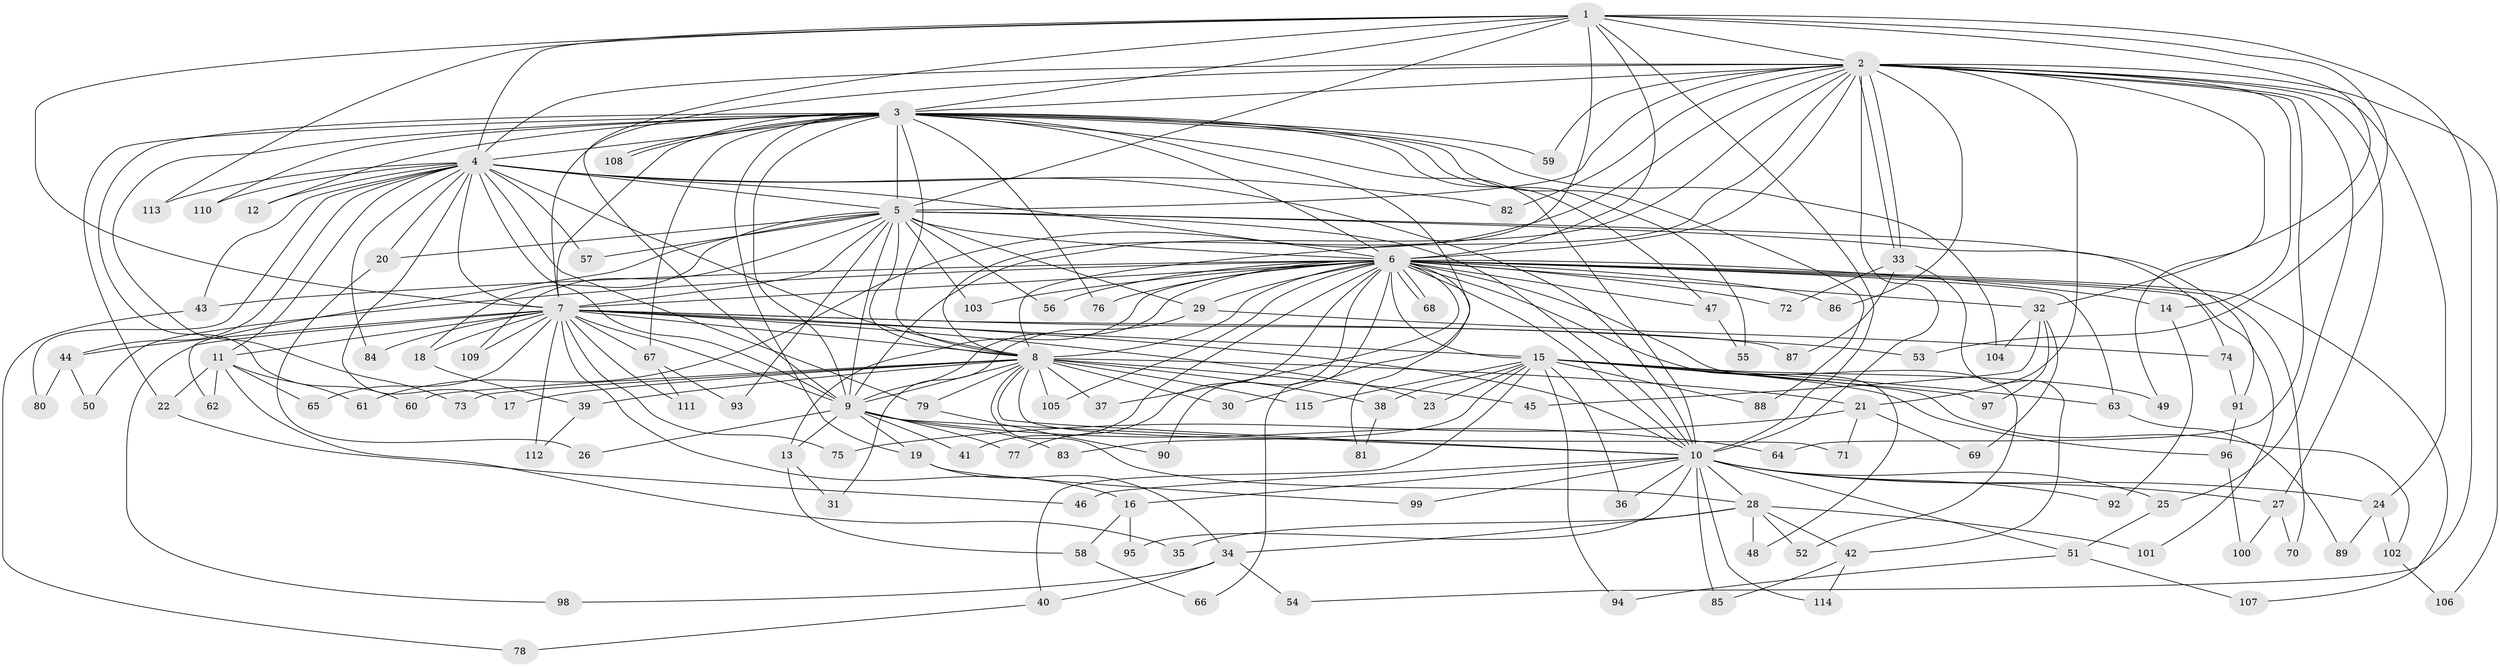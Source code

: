 // Generated by graph-tools (version 1.1) at 2025/46/03/09/25 04:46:13]
// undirected, 115 vertices, 255 edges
graph export_dot {
graph [start="1"]
  node [color=gray90,style=filled];
  1;
  2;
  3;
  4;
  5;
  6;
  7;
  8;
  9;
  10;
  11;
  12;
  13;
  14;
  15;
  16;
  17;
  18;
  19;
  20;
  21;
  22;
  23;
  24;
  25;
  26;
  27;
  28;
  29;
  30;
  31;
  32;
  33;
  34;
  35;
  36;
  37;
  38;
  39;
  40;
  41;
  42;
  43;
  44;
  45;
  46;
  47;
  48;
  49;
  50;
  51;
  52;
  53;
  54;
  55;
  56;
  57;
  58;
  59;
  60;
  61;
  62;
  63;
  64;
  65;
  66;
  67;
  68;
  69;
  70;
  71;
  72;
  73;
  74;
  75;
  76;
  77;
  78;
  79;
  80;
  81;
  82;
  83;
  84;
  85;
  86;
  87;
  88;
  89;
  90;
  91;
  92;
  93;
  94;
  95;
  96;
  97;
  98;
  99;
  100;
  101;
  102;
  103;
  104;
  105;
  106;
  107;
  108;
  109;
  110;
  111;
  112;
  113;
  114;
  115;
  1 -- 2;
  1 -- 3;
  1 -- 4;
  1 -- 5;
  1 -- 6;
  1 -- 7;
  1 -- 8;
  1 -- 9;
  1 -- 10;
  1 -- 32;
  1 -- 53;
  1 -- 54;
  1 -- 113;
  2 -- 3;
  2 -- 4;
  2 -- 5;
  2 -- 6;
  2 -- 7;
  2 -- 8;
  2 -- 9;
  2 -- 10;
  2 -- 14;
  2 -- 21;
  2 -- 24;
  2 -- 25;
  2 -- 27;
  2 -- 33;
  2 -- 33;
  2 -- 49;
  2 -- 59;
  2 -- 61;
  2 -- 64;
  2 -- 82;
  2 -- 86;
  2 -- 106;
  3 -- 4;
  3 -- 5;
  3 -- 6;
  3 -- 7;
  3 -- 8;
  3 -- 9;
  3 -- 10;
  3 -- 12;
  3 -- 19;
  3 -- 22;
  3 -- 30;
  3 -- 47;
  3 -- 55;
  3 -- 59;
  3 -- 60;
  3 -- 67;
  3 -- 73;
  3 -- 76;
  3 -- 88;
  3 -- 104;
  3 -- 108;
  3 -- 108;
  3 -- 110;
  4 -- 5;
  4 -- 6;
  4 -- 7;
  4 -- 8;
  4 -- 9;
  4 -- 10;
  4 -- 11;
  4 -- 12;
  4 -- 17;
  4 -- 20;
  4 -- 43;
  4 -- 44;
  4 -- 57;
  4 -- 79;
  4 -- 80;
  4 -- 82;
  4 -- 84;
  4 -- 110;
  4 -- 113;
  5 -- 6;
  5 -- 7;
  5 -- 8;
  5 -- 9;
  5 -- 10;
  5 -- 18;
  5 -- 20;
  5 -- 29;
  5 -- 56;
  5 -- 57;
  5 -- 62;
  5 -- 74;
  5 -- 91;
  5 -- 93;
  5 -- 103;
  5 -- 109;
  6 -- 7;
  6 -- 8;
  6 -- 9;
  6 -- 10;
  6 -- 13;
  6 -- 14;
  6 -- 15;
  6 -- 29;
  6 -- 32;
  6 -- 37;
  6 -- 41;
  6 -- 43;
  6 -- 47;
  6 -- 48;
  6 -- 50;
  6 -- 52;
  6 -- 56;
  6 -- 63;
  6 -- 66;
  6 -- 68;
  6 -- 68;
  6 -- 70;
  6 -- 72;
  6 -- 76;
  6 -- 77;
  6 -- 81;
  6 -- 86;
  6 -- 90;
  6 -- 101;
  6 -- 103;
  6 -- 105;
  6 -- 107;
  7 -- 8;
  7 -- 9;
  7 -- 10;
  7 -- 11;
  7 -- 15;
  7 -- 16;
  7 -- 18;
  7 -- 23;
  7 -- 44;
  7 -- 53;
  7 -- 65;
  7 -- 67;
  7 -- 75;
  7 -- 84;
  7 -- 87;
  7 -- 98;
  7 -- 109;
  7 -- 111;
  7 -- 112;
  8 -- 9;
  8 -- 10;
  8 -- 17;
  8 -- 21;
  8 -- 28;
  8 -- 30;
  8 -- 37;
  8 -- 38;
  8 -- 39;
  8 -- 45;
  8 -- 60;
  8 -- 71;
  8 -- 73;
  8 -- 79;
  8 -- 105;
  8 -- 115;
  9 -- 10;
  9 -- 13;
  9 -- 19;
  9 -- 26;
  9 -- 41;
  9 -- 64;
  9 -- 77;
  9 -- 83;
  10 -- 16;
  10 -- 24;
  10 -- 25;
  10 -- 27;
  10 -- 28;
  10 -- 36;
  10 -- 46;
  10 -- 51;
  10 -- 85;
  10 -- 92;
  10 -- 95;
  10 -- 99;
  10 -- 114;
  11 -- 22;
  11 -- 35;
  11 -- 61;
  11 -- 62;
  11 -- 65;
  13 -- 31;
  13 -- 58;
  14 -- 92;
  15 -- 23;
  15 -- 36;
  15 -- 38;
  15 -- 40;
  15 -- 49;
  15 -- 63;
  15 -- 83;
  15 -- 88;
  15 -- 94;
  15 -- 96;
  15 -- 97;
  15 -- 102;
  15 -- 115;
  16 -- 58;
  16 -- 95;
  18 -- 39;
  19 -- 34;
  19 -- 99;
  20 -- 26;
  21 -- 69;
  21 -- 71;
  21 -- 75;
  22 -- 46;
  24 -- 89;
  24 -- 102;
  25 -- 51;
  27 -- 70;
  27 -- 100;
  28 -- 34;
  28 -- 35;
  28 -- 42;
  28 -- 48;
  28 -- 52;
  28 -- 101;
  29 -- 31;
  29 -- 74;
  32 -- 45;
  32 -- 69;
  32 -- 97;
  32 -- 104;
  33 -- 42;
  33 -- 72;
  33 -- 87;
  34 -- 40;
  34 -- 54;
  34 -- 98;
  38 -- 81;
  39 -- 112;
  40 -- 78;
  42 -- 85;
  42 -- 114;
  43 -- 78;
  44 -- 50;
  44 -- 80;
  47 -- 55;
  51 -- 94;
  51 -- 107;
  58 -- 66;
  63 -- 89;
  67 -- 93;
  67 -- 111;
  74 -- 91;
  79 -- 90;
  91 -- 96;
  96 -- 100;
  102 -- 106;
}
